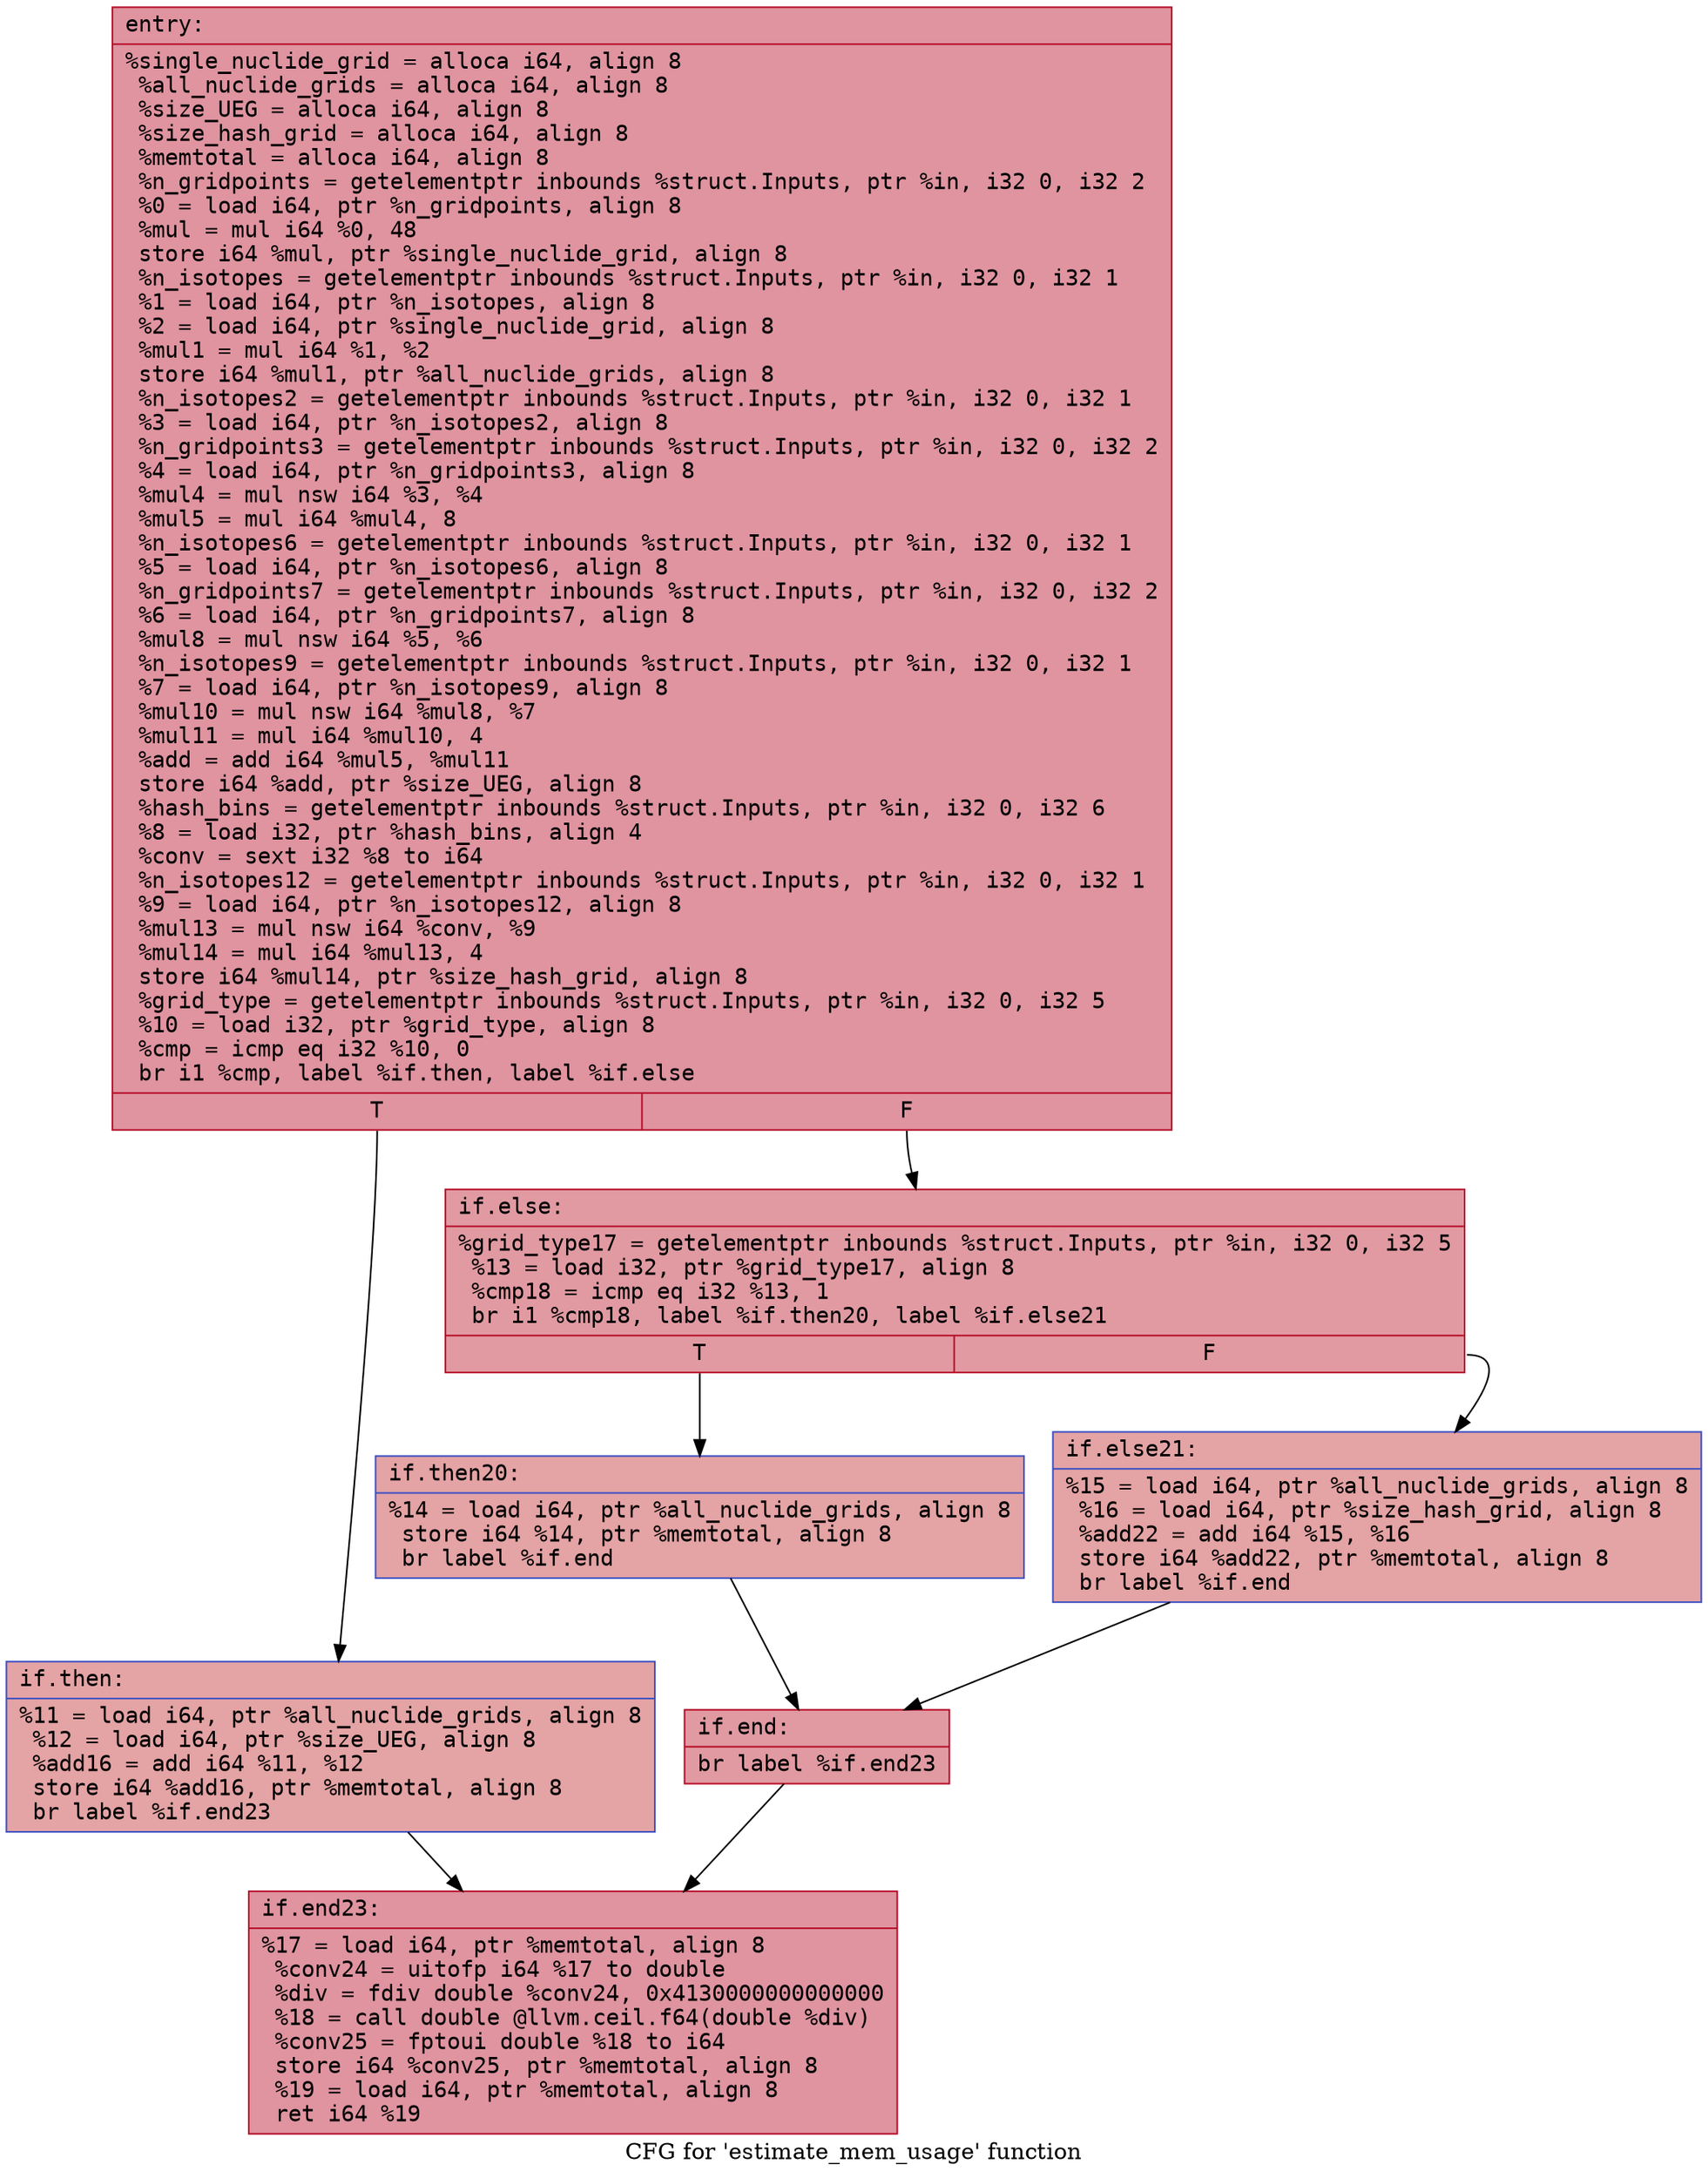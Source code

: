 digraph "CFG for 'estimate_mem_usage' function" {
	label="CFG for 'estimate_mem_usage' function";

	Node0x55bfd5c171a0 [shape=record,color="#b70d28ff", style=filled, fillcolor="#b70d2870" fontname="Courier",label="{entry:\l|  %single_nuclide_grid = alloca i64, align 8\l  %all_nuclide_grids = alloca i64, align 8\l  %size_UEG = alloca i64, align 8\l  %size_hash_grid = alloca i64, align 8\l  %memtotal = alloca i64, align 8\l  %n_gridpoints = getelementptr inbounds %struct.Inputs, ptr %in, i32 0, i32 2\l  %0 = load i64, ptr %n_gridpoints, align 8\l  %mul = mul i64 %0, 48\l  store i64 %mul, ptr %single_nuclide_grid, align 8\l  %n_isotopes = getelementptr inbounds %struct.Inputs, ptr %in, i32 0, i32 1\l  %1 = load i64, ptr %n_isotopes, align 8\l  %2 = load i64, ptr %single_nuclide_grid, align 8\l  %mul1 = mul i64 %1, %2\l  store i64 %mul1, ptr %all_nuclide_grids, align 8\l  %n_isotopes2 = getelementptr inbounds %struct.Inputs, ptr %in, i32 0, i32 1\l  %3 = load i64, ptr %n_isotopes2, align 8\l  %n_gridpoints3 = getelementptr inbounds %struct.Inputs, ptr %in, i32 0, i32 2\l  %4 = load i64, ptr %n_gridpoints3, align 8\l  %mul4 = mul nsw i64 %3, %4\l  %mul5 = mul i64 %mul4, 8\l  %n_isotopes6 = getelementptr inbounds %struct.Inputs, ptr %in, i32 0, i32 1\l  %5 = load i64, ptr %n_isotopes6, align 8\l  %n_gridpoints7 = getelementptr inbounds %struct.Inputs, ptr %in, i32 0, i32 2\l  %6 = load i64, ptr %n_gridpoints7, align 8\l  %mul8 = mul nsw i64 %5, %6\l  %n_isotopes9 = getelementptr inbounds %struct.Inputs, ptr %in, i32 0, i32 1\l  %7 = load i64, ptr %n_isotopes9, align 8\l  %mul10 = mul nsw i64 %mul8, %7\l  %mul11 = mul i64 %mul10, 4\l  %add = add i64 %mul5, %mul11\l  store i64 %add, ptr %size_UEG, align 8\l  %hash_bins = getelementptr inbounds %struct.Inputs, ptr %in, i32 0, i32 6\l  %8 = load i32, ptr %hash_bins, align 4\l  %conv = sext i32 %8 to i64\l  %n_isotopes12 = getelementptr inbounds %struct.Inputs, ptr %in, i32 0, i32 1\l  %9 = load i64, ptr %n_isotopes12, align 8\l  %mul13 = mul nsw i64 %conv, %9\l  %mul14 = mul i64 %mul13, 4\l  store i64 %mul14, ptr %size_hash_grid, align 8\l  %grid_type = getelementptr inbounds %struct.Inputs, ptr %in, i32 0, i32 5\l  %10 = load i32, ptr %grid_type, align 8\l  %cmp = icmp eq i32 %10, 0\l  br i1 %cmp, label %if.then, label %if.else\l|{<s0>T|<s1>F}}"];
	Node0x55bfd5c171a0:s0 -> Node0x55bfd5c19c00[tooltip="entry -> if.then\nProbability 37.50%" ];
	Node0x55bfd5c171a0:s1 -> Node0x55bfd5c19c70[tooltip="entry -> if.else\nProbability 62.50%" ];
	Node0x55bfd5c19c00 [shape=record,color="#3d50c3ff", style=filled, fillcolor="#c32e3170" fontname="Courier",label="{if.then:\l|  %11 = load i64, ptr %all_nuclide_grids, align 8\l  %12 = load i64, ptr %size_UEG, align 8\l  %add16 = add i64 %11, %12\l  store i64 %add16, ptr %memtotal, align 8\l  br label %if.end23\l}"];
	Node0x55bfd5c19c00 -> Node0x55bfd5c1a070[tooltip="if.then -> if.end23\nProbability 100.00%" ];
	Node0x55bfd5c19c70 [shape=record,color="#b70d28ff", style=filled, fillcolor="#bb1b2c70" fontname="Courier",label="{if.else:\l|  %grid_type17 = getelementptr inbounds %struct.Inputs, ptr %in, i32 0, i32 5\l  %13 = load i32, ptr %grid_type17, align 8\l  %cmp18 = icmp eq i32 %13, 1\l  br i1 %cmp18, label %if.then20, label %if.else21\l|{<s0>T|<s1>F}}"];
	Node0x55bfd5c19c70:s0 -> Node0x55bfd5c1a320[tooltip="if.else -> if.then20\nProbability 50.00%" ];
	Node0x55bfd5c19c70:s1 -> Node0x55bfd5c1a3a0[tooltip="if.else -> if.else21\nProbability 50.00%" ];
	Node0x55bfd5c1a320 [shape=record,color="#3d50c3ff", style=filled, fillcolor="#c32e3170" fontname="Courier",label="{if.then20:\l|  %14 = load i64, ptr %all_nuclide_grids, align 8\l  store i64 %14, ptr %memtotal, align 8\l  br label %if.end\l}"];
	Node0x55bfd5c1a320 -> Node0x55bfd5c1a6b0[tooltip="if.then20 -> if.end\nProbability 100.00%" ];
	Node0x55bfd5c1a3a0 [shape=record,color="#3d50c3ff", style=filled, fillcolor="#c32e3170" fontname="Courier",label="{if.else21:\l|  %15 = load i64, ptr %all_nuclide_grids, align 8\l  %16 = load i64, ptr %size_hash_grid, align 8\l  %add22 = add i64 %15, %16\l  store i64 %add22, ptr %memtotal, align 8\l  br label %if.end\l}"];
	Node0x55bfd5c1a3a0 -> Node0x55bfd5c1a6b0[tooltip="if.else21 -> if.end\nProbability 100.00%" ];
	Node0x55bfd5c1a6b0 [shape=record,color="#b70d28ff", style=filled, fillcolor="#bb1b2c70" fontname="Courier",label="{if.end:\l|  br label %if.end23\l}"];
	Node0x55bfd5c1a6b0 -> Node0x55bfd5c1a070[tooltip="if.end -> if.end23\nProbability 100.00%" ];
	Node0x55bfd5c1a070 [shape=record,color="#b70d28ff", style=filled, fillcolor="#b70d2870" fontname="Courier",label="{if.end23:\l|  %17 = load i64, ptr %memtotal, align 8\l  %conv24 = uitofp i64 %17 to double\l  %div = fdiv double %conv24, 0x4130000000000000\l  %18 = call double @llvm.ceil.f64(double %div)\l  %conv25 = fptoui double %18 to i64\l  store i64 %conv25, ptr %memtotal, align 8\l  %19 = load i64, ptr %memtotal, align 8\l  ret i64 %19\l}"];
}
